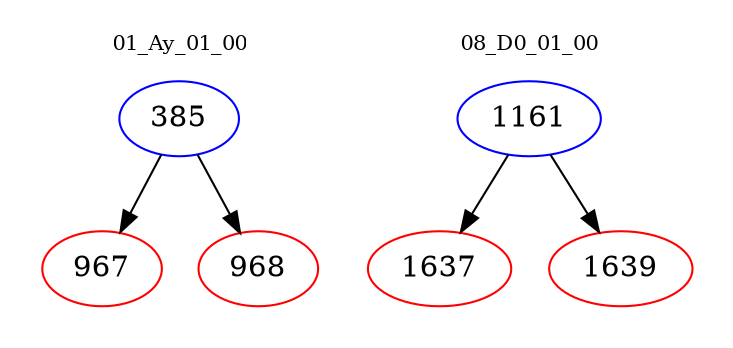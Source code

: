 digraph{
subgraph cluster_0 {
color = white
label = "01_Ay_01_00";
fontsize=10;
T0_385 [label="385", color="blue"]
T0_385 -> T0_967 [color="black"]
T0_967 [label="967", color="red"]
T0_385 -> T0_968 [color="black"]
T0_968 [label="968", color="red"]
}
subgraph cluster_1 {
color = white
label = "08_D0_01_00";
fontsize=10;
T1_1161 [label="1161", color="blue"]
T1_1161 -> T1_1637 [color="black"]
T1_1637 [label="1637", color="red"]
T1_1161 -> T1_1639 [color="black"]
T1_1639 [label="1639", color="red"]
}
}
